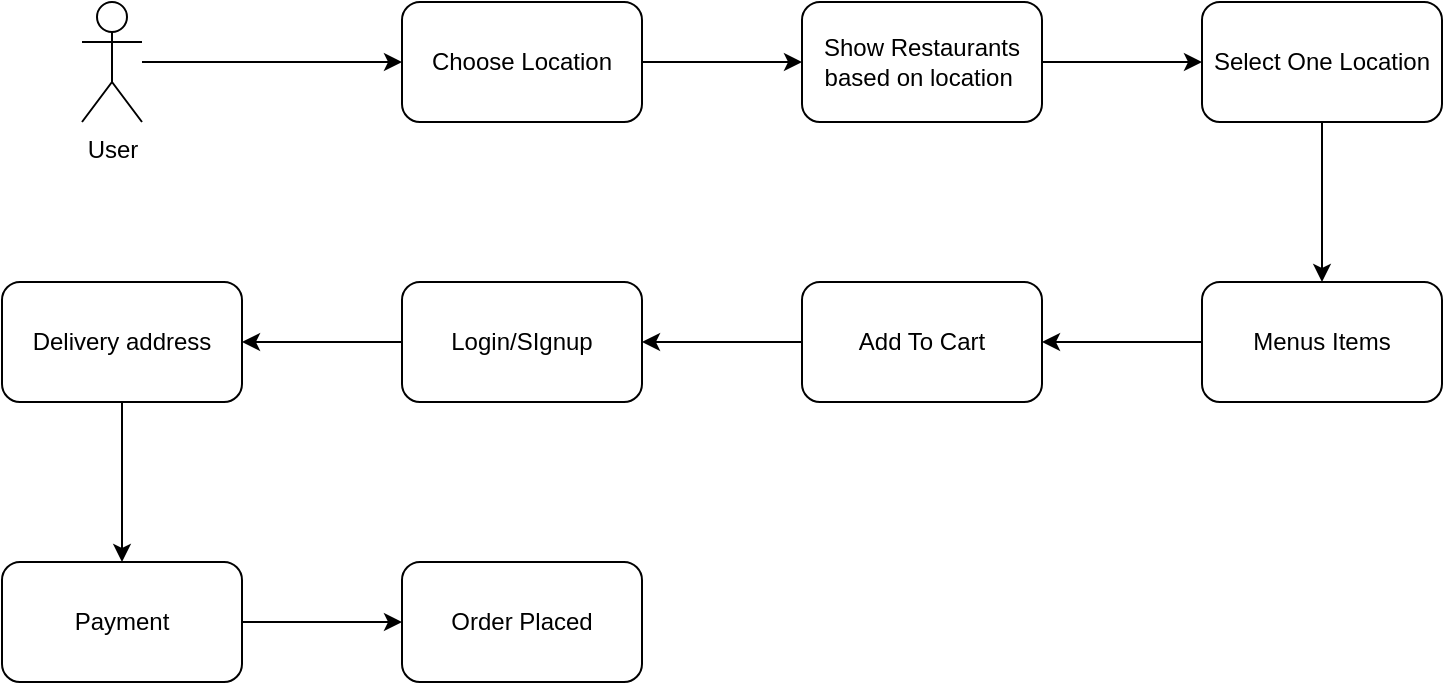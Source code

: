 <mxfile version="21.4.0" type="device">
  <diagram id="X4Dm4TQ6ilmMRT5X8mKp" name="Page-1">
    <mxGraphModel dx="1034" dy="462" grid="1" gridSize="10" guides="1" tooltips="1" connect="1" arrows="1" fold="1" page="1" pageScale="1" pageWidth="850" pageHeight="1100" math="0" shadow="0">
      <root>
        <mxCell id="0" />
        <mxCell id="1" parent="0" />
        <mxCell id="FEKjYEjBDUlZZNHumRGz-3" style="edgeStyle=orthogonalEdgeStyle;rounded=0;orthogonalLoop=1;jettySize=auto;html=1;" edge="1" parent="1" source="FEKjYEjBDUlZZNHumRGz-1" target="FEKjYEjBDUlZZNHumRGz-2">
          <mxGeometry relative="1" as="geometry" />
        </mxCell>
        <mxCell id="FEKjYEjBDUlZZNHumRGz-1" value="User" style="shape=umlActor;verticalLabelPosition=bottom;verticalAlign=top;html=1;outlineConnect=0;" vertex="1" parent="1">
          <mxGeometry x="80" y="60" width="30" height="60" as="geometry" />
        </mxCell>
        <mxCell id="FEKjYEjBDUlZZNHumRGz-5" value="" style="edgeStyle=orthogonalEdgeStyle;rounded=0;orthogonalLoop=1;jettySize=auto;html=1;" edge="1" parent="1" source="FEKjYEjBDUlZZNHumRGz-2" target="FEKjYEjBDUlZZNHumRGz-4">
          <mxGeometry relative="1" as="geometry" />
        </mxCell>
        <mxCell id="FEKjYEjBDUlZZNHumRGz-2" value="Choose Location" style="rounded=1;whiteSpace=wrap;html=1;" vertex="1" parent="1">
          <mxGeometry x="240" y="60" width="120" height="60" as="geometry" />
        </mxCell>
        <mxCell id="FEKjYEjBDUlZZNHumRGz-7" value="" style="edgeStyle=orthogonalEdgeStyle;rounded=0;orthogonalLoop=1;jettySize=auto;html=1;" edge="1" parent="1" source="FEKjYEjBDUlZZNHumRGz-4" target="FEKjYEjBDUlZZNHumRGz-6">
          <mxGeometry relative="1" as="geometry" />
        </mxCell>
        <mxCell id="FEKjYEjBDUlZZNHumRGz-4" value="Show Restaurants based on location&amp;nbsp;" style="whiteSpace=wrap;html=1;rounded=1;" vertex="1" parent="1">
          <mxGeometry x="440" y="60" width="120" height="60" as="geometry" />
        </mxCell>
        <mxCell id="FEKjYEjBDUlZZNHumRGz-9" value="" style="edgeStyle=orthogonalEdgeStyle;rounded=0;orthogonalLoop=1;jettySize=auto;html=1;" edge="1" parent="1" source="FEKjYEjBDUlZZNHumRGz-6" target="FEKjYEjBDUlZZNHumRGz-8">
          <mxGeometry relative="1" as="geometry" />
        </mxCell>
        <mxCell id="FEKjYEjBDUlZZNHumRGz-6" value="Select One Location" style="whiteSpace=wrap;html=1;rounded=1;" vertex="1" parent="1">
          <mxGeometry x="640" y="60" width="120" height="60" as="geometry" />
        </mxCell>
        <mxCell id="FEKjYEjBDUlZZNHumRGz-11" value="" style="edgeStyle=orthogonalEdgeStyle;rounded=0;orthogonalLoop=1;jettySize=auto;html=1;" edge="1" parent="1" source="FEKjYEjBDUlZZNHumRGz-8" target="FEKjYEjBDUlZZNHumRGz-10">
          <mxGeometry relative="1" as="geometry" />
        </mxCell>
        <mxCell id="FEKjYEjBDUlZZNHumRGz-8" value="Menus Items" style="whiteSpace=wrap;html=1;rounded=1;" vertex="1" parent="1">
          <mxGeometry x="640" y="200" width="120" height="60" as="geometry" />
        </mxCell>
        <mxCell id="FEKjYEjBDUlZZNHumRGz-13" value="" style="edgeStyle=orthogonalEdgeStyle;rounded=0;orthogonalLoop=1;jettySize=auto;html=1;" edge="1" parent="1" source="FEKjYEjBDUlZZNHumRGz-10" target="FEKjYEjBDUlZZNHumRGz-12">
          <mxGeometry relative="1" as="geometry" />
        </mxCell>
        <mxCell id="FEKjYEjBDUlZZNHumRGz-10" value="Add To Cart" style="whiteSpace=wrap;html=1;rounded=1;" vertex="1" parent="1">
          <mxGeometry x="440" y="200" width="120" height="60" as="geometry" />
        </mxCell>
        <mxCell id="FEKjYEjBDUlZZNHumRGz-15" value="" style="edgeStyle=orthogonalEdgeStyle;rounded=0;orthogonalLoop=1;jettySize=auto;html=1;" edge="1" parent="1" source="FEKjYEjBDUlZZNHumRGz-12" target="FEKjYEjBDUlZZNHumRGz-14">
          <mxGeometry relative="1" as="geometry" />
        </mxCell>
        <mxCell id="FEKjYEjBDUlZZNHumRGz-12" value="Login/SIgnup" style="whiteSpace=wrap;html=1;rounded=1;" vertex="1" parent="1">
          <mxGeometry x="240" y="200" width="120" height="60" as="geometry" />
        </mxCell>
        <mxCell id="FEKjYEjBDUlZZNHumRGz-19" value="" style="edgeStyle=orthogonalEdgeStyle;rounded=0;orthogonalLoop=1;jettySize=auto;html=1;" edge="1" parent="1" source="FEKjYEjBDUlZZNHumRGz-14" target="FEKjYEjBDUlZZNHumRGz-18">
          <mxGeometry relative="1" as="geometry" />
        </mxCell>
        <mxCell id="FEKjYEjBDUlZZNHumRGz-14" value="Delivery address" style="whiteSpace=wrap;html=1;rounded=1;" vertex="1" parent="1">
          <mxGeometry x="40" y="200" width="120" height="60" as="geometry" />
        </mxCell>
        <mxCell id="FEKjYEjBDUlZZNHumRGz-21" value="" style="edgeStyle=orthogonalEdgeStyle;rounded=0;orthogonalLoop=1;jettySize=auto;html=1;" edge="1" parent="1" source="FEKjYEjBDUlZZNHumRGz-18" target="FEKjYEjBDUlZZNHumRGz-20">
          <mxGeometry relative="1" as="geometry" />
        </mxCell>
        <mxCell id="FEKjYEjBDUlZZNHumRGz-18" value="Payment" style="whiteSpace=wrap;html=1;rounded=1;" vertex="1" parent="1">
          <mxGeometry x="40" y="340" width="120" height="60" as="geometry" />
        </mxCell>
        <mxCell id="FEKjYEjBDUlZZNHumRGz-20" value="Order Placed" style="whiteSpace=wrap;html=1;rounded=1;" vertex="1" parent="1">
          <mxGeometry x="240" y="340" width="120" height="60" as="geometry" />
        </mxCell>
      </root>
    </mxGraphModel>
  </diagram>
</mxfile>
